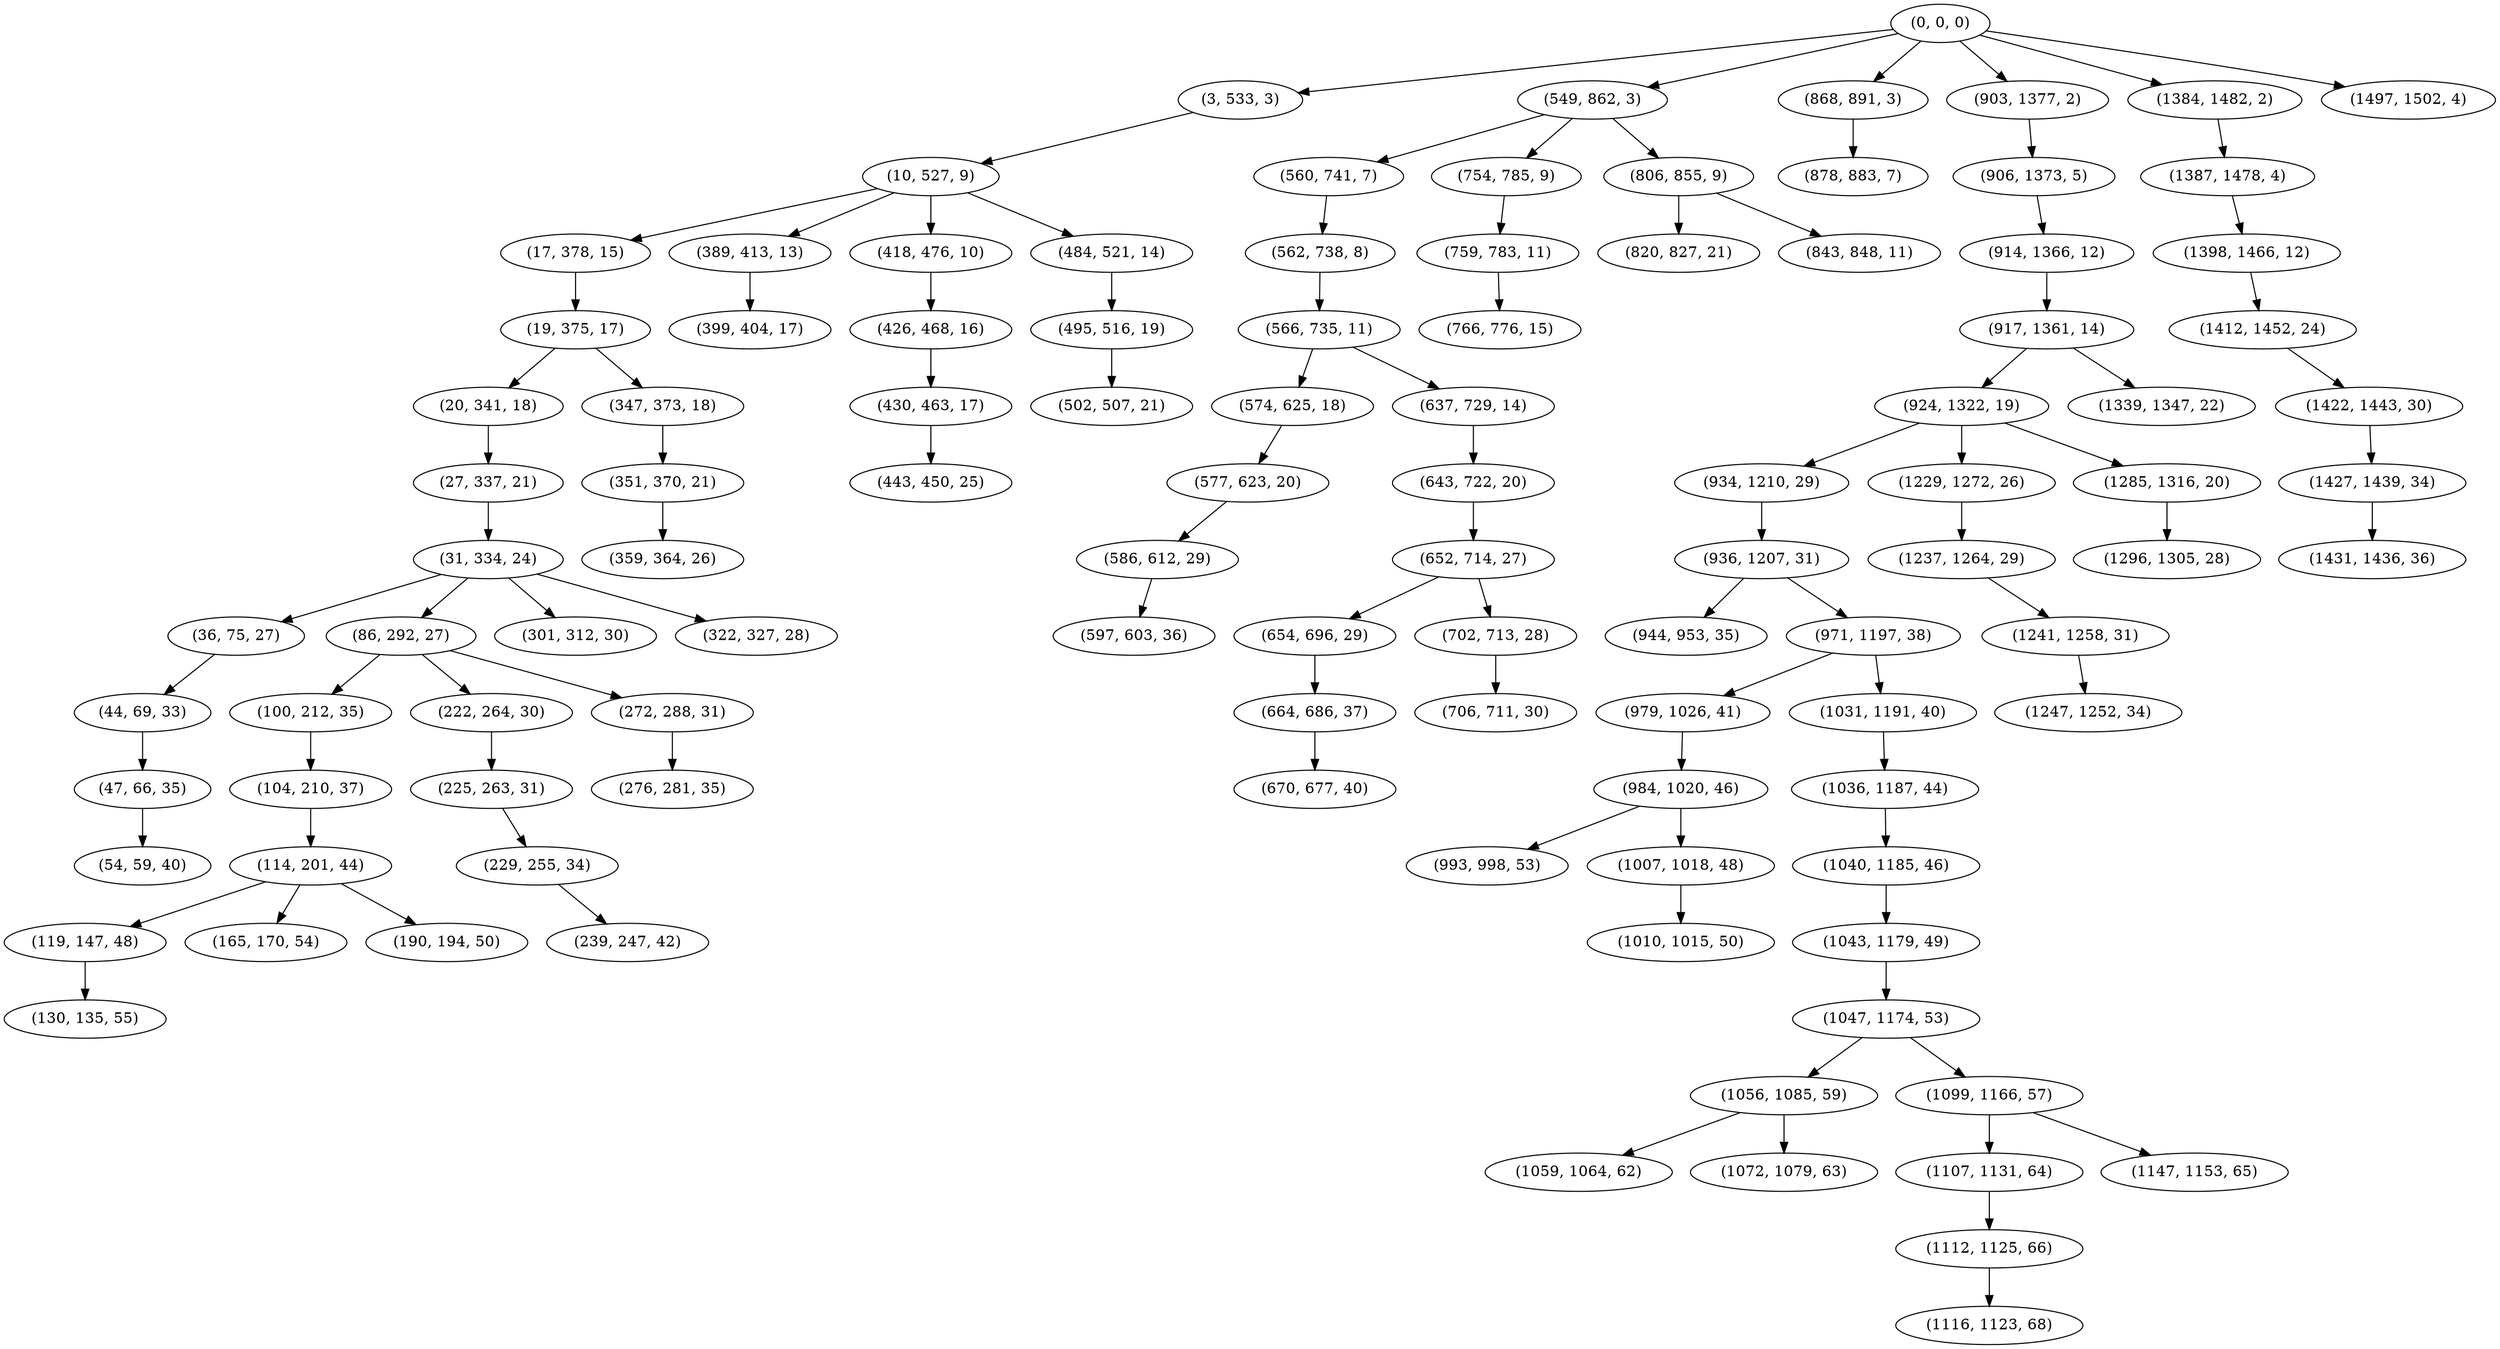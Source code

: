 digraph tree {
    "(0, 0, 0)";
    "(3, 533, 3)";
    "(10, 527, 9)";
    "(17, 378, 15)";
    "(19, 375, 17)";
    "(20, 341, 18)";
    "(27, 337, 21)";
    "(31, 334, 24)";
    "(36, 75, 27)";
    "(44, 69, 33)";
    "(47, 66, 35)";
    "(54, 59, 40)";
    "(86, 292, 27)";
    "(100, 212, 35)";
    "(104, 210, 37)";
    "(114, 201, 44)";
    "(119, 147, 48)";
    "(130, 135, 55)";
    "(165, 170, 54)";
    "(190, 194, 50)";
    "(222, 264, 30)";
    "(225, 263, 31)";
    "(229, 255, 34)";
    "(239, 247, 42)";
    "(272, 288, 31)";
    "(276, 281, 35)";
    "(301, 312, 30)";
    "(322, 327, 28)";
    "(347, 373, 18)";
    "(351, 370, 21)";
    "(359, 364, 26)";
    "(389, 413, 13)";
    "(399, 404, 17)";
    "(418, 476, 10)";
    "(426, 468, 16)";
    "(430, 463, 17)";
    "(443, 450, 25)";
    "(484, 521, 14)";
    "(495, 516, 19)";
    "(502, 507, 21)";
    "(549, 862, 3)";
    "(560, 741, 7)";
    "(562, 738, 8)";
    "(566, 735, 11)";
    "(574, 625, 18)";
    "(577, 623, 20)";
    "(586, 612, 29)";
    "(597, 603, 36)";
    "(637, 729, 14)";
    "(643, 722, 20)";
    "(652, 714, 27)";
    "(654, 696, 29)";
    "(664, 686, 37)";
    "(670, 677, 40)";
    "(702, 713, 28)";
    "(706, 711, 30)";
    "(754, 785, 9)";
    "(759, 783, 11)";
    "(766, 776, 15)";
    "(806, 855, 9)";
    "(820, 827, 21)";
    "(843, 848, 11)";
    "(868, 891, 3)";
    "(878, 883, 7)";
    "(903, 1377, 2)";
    "(906, 1373, 5)";
    "(914, 1366, 12)";
    "(917, 1361, 14)";
    "(924, 1322, 19)";
    "(934, 1210, 29)";
    "(936, 1207, 31)";
    "(944, 953, 35)";
    "(971, 1197, 38)";
    "(979, 1026, 41)";
    "(984, 1020, 46)";
    "(993, 998, 53)";
    "(1007, 1018, 48)";
    "(1010, 1015, 50)";
    "(1031, 1191, 40)";
    "(1036, 1187, 44)";
    "(1040, 1185, 46)";
    "(1043, 1179, 49)";
    "(1047, 1174, 53)";
    "(1056, 1085, 59)";
    "(1059, 1064, 62)";
    "(1072, 1079, 63)";
    "(1099, 1166, 57)";
    "(1107, 1131, 64)";
    "(1112, 1125, 66)";
    "(1116, 1123, 68)";
    "(1147, 1153, 65)";
    "(1229, 1272, 26)";
    "(1237, 1264, 29)";
    "(1241, 1258, 31)";
    "(1247, 1252, 34)";
    "(1285, 1316, 20)";
    "(1296, 1305, 28)";
    "(1339, 1347, 22)";
    "(1384, 1482, 2)";
    "(1387, 1478, 4)";
    "(1398, 1466, 12)";
    "(1412, 1452, 24)";
    "(1422, 1443, 30)";
    "(1427, 1439, 34)";
    "(1431, 1436, 36)";
    "(1497, 1502, 4)";
    "(0, 0, 0)" -> "(3, 533, 3)";
    "(0, 0, 0)" -> "(549, 862, 3)";
    "(0, 0, 0)" -> "(868, 891, 3)";
    "(0, 0, 0)" -> "(903, 1377, 2)";
    "(0, 0, 0)" -> "(1384, 1482, 2)";
    "(0, 0, 0)" -> "(1497, 1502, 4)";
    "(3, 533, 3)" -> "(10, 527, 9)";
    "(10, 527, 9)" -> "(17, 378, 15)";
    "(10, 527, 9)" -> "(389, 413, 13)";
    "(10, 527, 9)" -> "(418, 476, 10)";
    "(10, 527, 9)" -> "(484, 521, 14)";
    "(17, 378, 15)" -> "(19, 375, 17)";
    "(19, 375, 17)" -> "(20, 341, 18)";
    "(19, 375, 17)" -> "(347, 373, 18)";
    "(20, 341, 18)" -> "(27, 337, 21)";
    "(27, 337, 21)" -> "(31, 334, 24)";
    "(31, 334, 24)" -> "(36, 75, 27)";
    "(31, 334, 24)" -> "(86, 292, 27)";
    "(31, 334, 24)" -> "(301, 312, 30)";
    "(31, 334, 24)" -> "(322, 327, 28)";
    "(36, 75, 27)" -> "(44, 69, 33)";
    "(44, 69, 33)" -> "(47, 66, 35)";
    "(47, 66, 35)" -> "(54, 59, 40)";
    "(86, 292, 27)" -> "(100, 212, 35)";
    "(86, 292, 27)" -> "(222, 264, 30)";
    "(86, 292, 27)" -> "(272, 288, 31)";
    "(100, 212, 35)" -> "(104, 210, 37)";
    "(104, 210, 37)" -> "(114, 201, 44)";
    "(114, 201, 44)" -> "(119, 147, 48)";
    "(114, 201, 44)" -> "(165, 170, 54)";
    "(114, 201, 44)" -> "(190, 194, 50)";
    "(119, 147, 48)" -> "(130, 135, 55)";
    "(222, 264, 30)" -> "(225, 263, 31)";
    "(225, 263, 31)" -> "(229, 255, 34)";
    "(229, 255, 34)" -> "(239, 247, 42)";
    "(272, 288, 31)" -> "(276, 281, 35)";
    "(347, 373, 18)" -> "(351, 370, 21)";
    "(351, 370, 21)" -> "(359, 364, 26)";
    "(389, 413, 13)" -> "(399, 404, 17)";
    "(418, 476, 10)" -> "(426, 468, 16)";
    "(426, 468, 16)" -> "(430, 463, 17)";
    "(430, 463, 17)" -> "(443, 450, 25)";
    "(484, 521, 14)" -> "(495, 516, 19)";
    "(495, 516, 19)" -> "(502, 507, 21)";
    "(549, 862, 3)" -> "(560, 741, 7)";
    "(549, 862, 3)" -> "(754, 785, 9)";
    "(549, 862, 3)" -> "(806, 855, 9)";
    "(560, 741, 7)" -> "(562, 738, 8)";
    "(562, 738, 8)" -> "(566, 735, 11)";
    "(566, 735, 11)" -> "(574, 625, 18)";
    "(566, 735, 11)" -> "(637, 729, 14)";
    "(574, 625, 18)" -> "(577, 623, 20)";
    "(577, 623, 20)" -> "(586, 612, 29)";
    "(586, 612, 29)" -> "(597, 603, 36)";
    "(637, 729, 14)" -> "(643, 722, 20)";
    "(643, 722, 20)" -> "(652, 714, 27)";
    "(652, 714, 27)" -> "(654, 696, 29)";
    "(652, 714, 27)" -> "(702, 713, 28)";
    "(654, 696, 29)" -> "(664, 686, 37)";
    "(664, 686, 37)" -> "(670, 677, 40)";
    "(702, 713, 28)" -> "(706, 711, 30)";
    "(754, 785, 9)" -> "(759, 783, 11)";
    "(759, 783, 11)" -> "(766, 776, 15)";
    "(806, 855, 9)" -> "(820, 827, 21)";
    "(806, 855, 9)" -> "(843, 848, 11)";
    "(868, 891, 3)" -> "(878, 883, 7)";
    "(903, 1377, 2)" -> "(906, 1373, 5)";
    "(906, 1373, 5)" -> "(914, 1366, 12)";
    "(914, 1366, 12)" -> "(917, 1361, 14)";
    "(917, 1361, 14)" -> "(924, 1322, 19)";
    "(917, 1361, 14)" -> "(1339, 1347, 22)";
    "(924, 1322, 19)" -> "(934, 1210, 29)";
    "(924, 1322, 19)" -> "(1229, 1272, 26)";
    "(924, 1322, 19)" -> "(1285, 1316, 20)";
    "(934, 1210, 29)" -> "(936, 1207, 31)";
    "(936, 1207, 31)" -> "(944, 953, 35)";
    "(936, 1207, 31)" -> "(971, 1197, 38)";
    "(971, 1197, 38)" -> "(979, 1026, 41)";
    "(971, 1197, 38)" -> "(1031, 1191, 40)";
    "(979, 1026, 41)" -> "(984, 1020, 46)";
    "(984, 1020, 46)" -> "(993, 998, 53)";
    "(984, 1020, 46)" -> "(1007, 1018, 48)";
    "(1007, 1018, 48)" -> "(1010, 1015, 50)";
    "(1031, 1191, 40)" -> "(1036, 1187, 44)";
    "(1036, 1187, 44)" -> "(1040, 1185, 46)";
    "(1040, 1185, 46)" -> "(1043, 1179, 49)";
    "(1043, 1179, 49)" -> "(1047, 1174, 53)";
    "(1047, 1174, 53)" -> "(1056, 1085, 59)";
    "(1047, 1174, 53)" -> "(1099, 1166, 57)";
    "(1056, 1085, 59)" -> "(1059, 1064, 62)";
    "(1056, 1085, 59)" -> "(1072, 1079, 63)";
    "(1099, 1166, 57)" -> "(1107, 1131, 64)";
    "(1099, 1166, 57)" -> "(1147, 1153, 65)";
    "(1107, 1131, 64)" -> "(1112, 1125, 66)";
    "(1112, 1125, 66)" -> "(1116, 1123, 68)";
    "(1229, 1272, 26)" -> "(1237, 1264, 29)";
    "(1237, 1264, 29)" -> "(1241, 1258, 31)";
    "(1241, 1258, 31)" -> "(1247, 1252, 34)";
    "(1285, 1316, 20)" -> "(1296, 1305, 28)";
    "(1384, 1482, 2)" -> "(1387, 1478, 4)";
    "(1387, 1478, 4)" -> "(1398, 1466, 12)";
    "(1398, 1466, 12)" -> "(1412, 1452, 24)";
    "(1412, 1452, 24)" -> "(1422, 1443, 30)";
    "(1422, 1443, 30)" -> "(1427, 1439, 34)";
    "(1427, 1439, 34)" -> "(1431, 1436, 36)";
}
